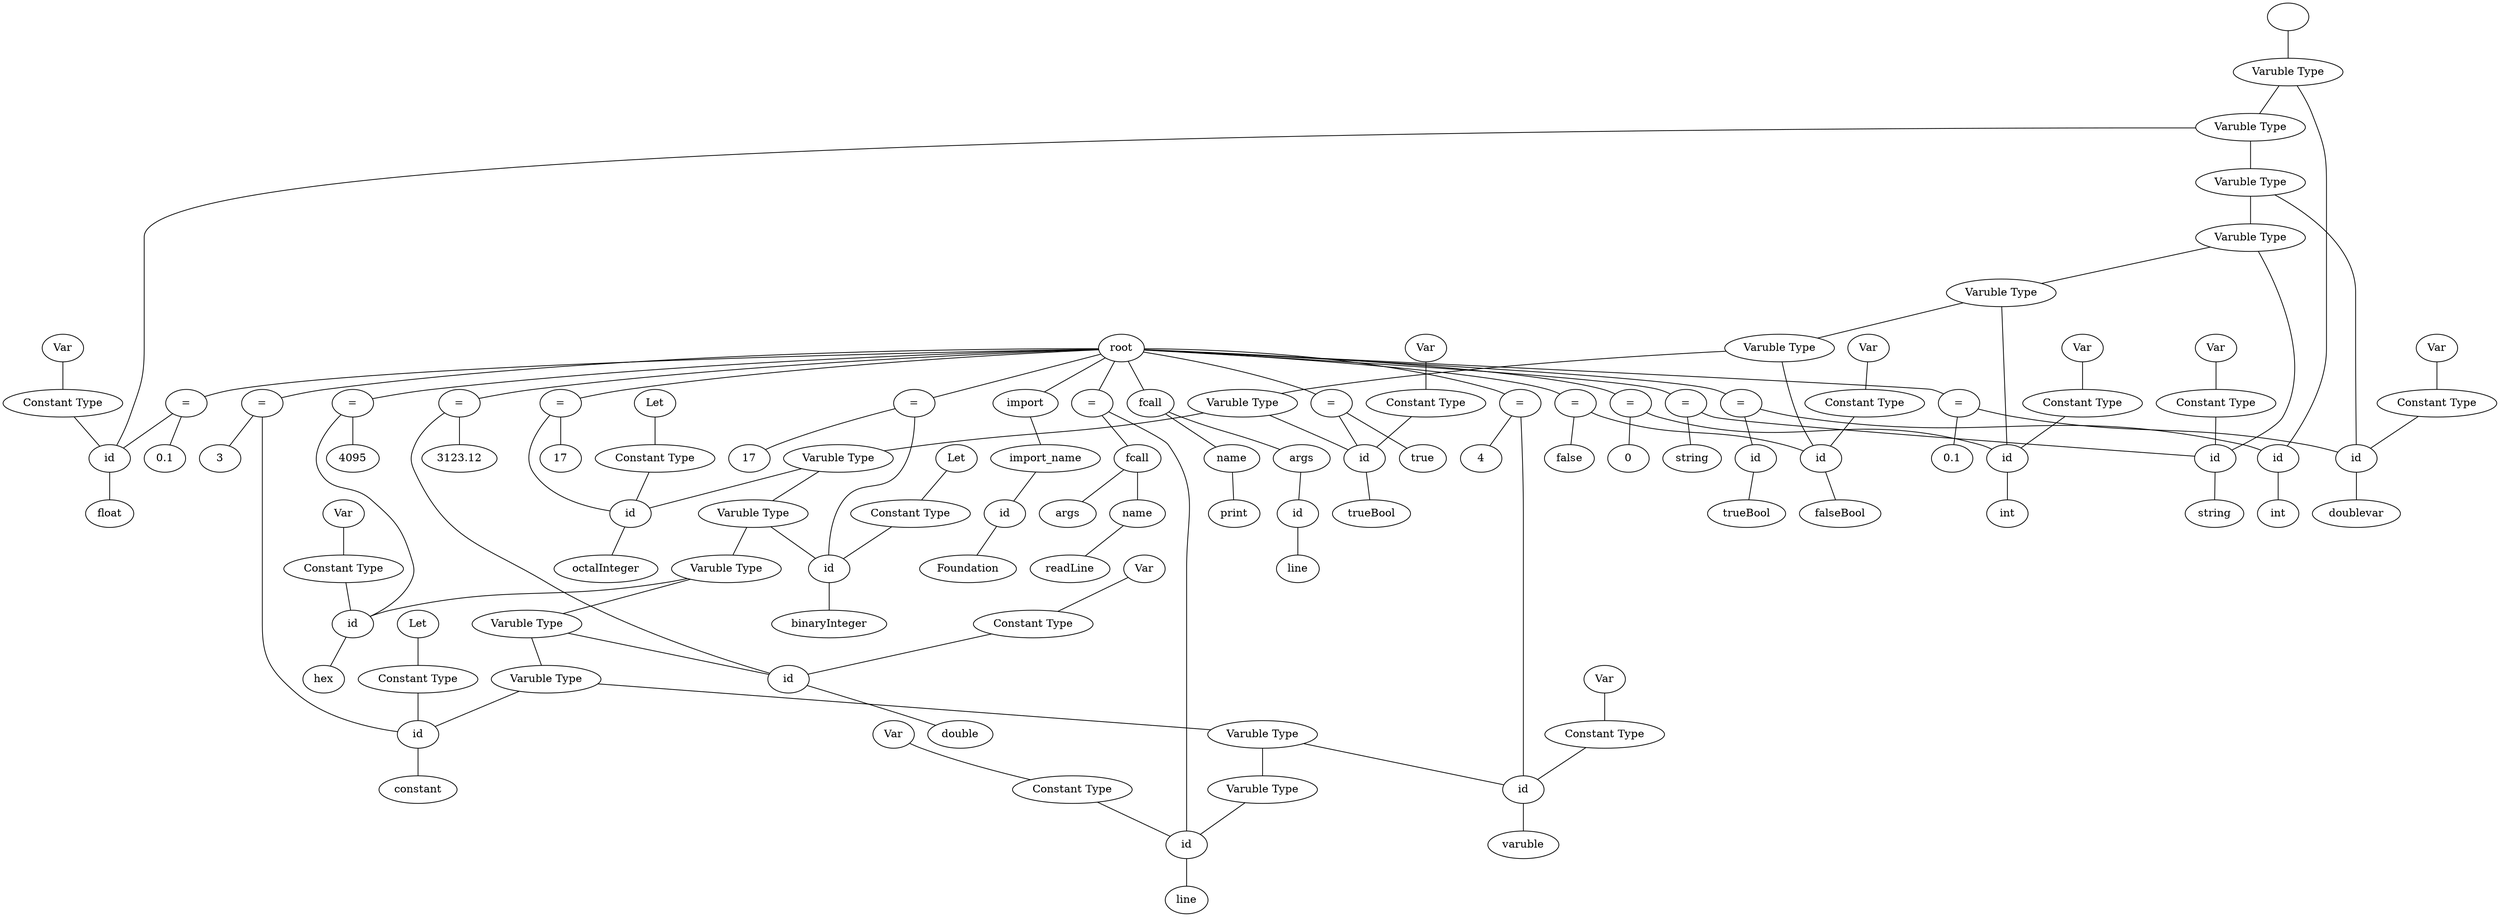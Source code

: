 graph graphname {
root;
import0[label = "import"];
root--import0;
import0name[label = "import_name"];
expr0[label = "id"];
import0name--expr0;
expr1[label = "Foundation"];
expr0--expr1;
import0--import0name;
assign0[label = "="];
root--assign0;
expr2[label = "id"];
assign0--expr2;
type0[label = "Varuble Type"];
type0--expr2;
type1[label = "String"];
type1--type0;
consttype0[label = "Constant Type"];
consttype0--expr2;
consttype1[label = "Var"];
consttype1--consttype0;
expr3[label = "line"];
expr2--expr3;
expr4[label = "fcall"];
assign0--expr4;
expr4name[label = "name"];
expr5[label = "readLine"];
expr4name--expr5;
expr4--expr4name;
expr4args[label = " args "];
expr4 -- expr4args;
expr6[label = "fcall"];
root--expr6;
expr6name[label = "name"];
expr7[label = "print"];
expr6name--expr7;
expr6--expr6name;
expr6args[label = " args "];
expr6 -- expr6args;
expr8[label = "id"];
expr6args--expr8;
expr9[label = "line"];
expr8--expr9;
assign1[label = "="];
root--assign1;
expr10[label = "id"];
assign1--expr10;
type1[label = "Varuble Type"];
type1--expr10;
type2[label = "Int"];
type2--type1;
consttype2[label = "Constant Type"];
consttype2--expr10;
consttype3[label = "Var"];
consttype3--consttype2;
expr11[label = "varuble"];
expr10--expr11;
expr12[label = "4"];
assign1--expr12;
assign2[label = "="];
root--assign2;
expr13[label = "id"];
assign2--expr13;
type2[label = "Varuble Type"];
type2--expr13;
type3[label = "Int"];
type3--type2;
consttype4[label = "Constant Type"];
consttype4--expr13;
consttype5[label = "Let"];
consttype5--consttype4;
expr14[label = "constant"];
expr13--expr14;
expr15[label = "3"];
assign2--expr15;
assign3[label = "="];
root--assign3;
expr16[label = "id"];
assign3--expr16;
type3[label = "Varuble Type"];
type3--expr16;
type4[label = "Double"];
type4--type3;
consttype6[label = "Constant Type"];
consttype6--expr16;
consttype7[label = "Var"];
consttype7--consttype6;
expr17[label = "double"];
expr16--expr17;
expr18[label = "3123.12"];
assign3--expr18;
assign4[label = "="];
root--assign4;
expr19[label = "id"];
assign4--expr19;
type4[label = "Varuble Type"];
type4--expr19;
type5[label = "Int"];
type5--type4;
consttype8[label = "Constant Type"];
consttype8--expr19;
consttype9[label = "Var"];
consttype9--consttype8;
expr20[label = "hex"];
expr19--expr20;
expr21[label = "4095"];
assign4--expr21;
assign5[label = "="];
root--assign5;
expr22[label = "id"];
assign5--expr22;
type5[label = "Varuble Type"];
type5--expr22;
type6[label = "Int"];
type6--type5;
consttype10[label = "Constant Type"];
consttype10--expr22;
consttype11[label = "Let"];
consttype11--consttype10;
expr23[label = "binaryInteger"];
expr22--expr23;
expr24[label = "17"];
assign5--expr24;
assign6[label = "="];
root--assign6;
expr25[label = "id"];
assign6--expr25;
type6[label = "Varuble Type"];
type6--expr25;
type7[label = "Int"];
type7--type6;
consttype12[label = "Constant Type"];
consttype12--expr25;
consttype13[label = "Let"];
consttype13--consttype12;
expr26[label = "octalInteger"];
expr25--expr26;
expr27[label = "17"];
assign6--expr27;
assign7[label = "="];
root--assign7;
expr28[label = "id"];
assign7--expr28;
type7[label = "Varuble Type"];
type7--expr28;
type8[label = "Bool"];
type8--type7;
consttype14[label = "Constant Type"];
consttype14--expr28;
consttype15[label = "Var"];
consttype15--consttype14;
expr29[label = "trueBool"];
expr28--expr29;
expr30[label = "true"];
assign7--expr30;
assign8[label = "="];
root--assign8;
expr31[label = "id"];
assign8--expr31;
type8[label = "Varuble Type"];
type8--expr31;
type9[label = "Bool"];
type9--type8;
consttype16[label = "Constant Type"];
consttype16--expr31;
consttype17[label = "Var"];
consttype17--consttype16;
expr32[label = "falseBool"];
expr31--expr32;
expr33[label = "false"];
assign8--expr33;
assign9[label = "="];
root--assign9;
expr34[label = "id"];
assign9--expr34;
type9[label = "Varuble Type"];
type9--expr34;
type10[label = "Int"];
type10--type9;
consttype18[label = "Constant Type"];
consttype18--expr34;
consttype19[label = "Var"];
consttype19--consttype18;
expr35[label = "int"];
expr34--expr35;
expr36[label = "0"];
assign9--expr36;
assign10[label = "="];
root--assign10;
expr37[label = "id"];
assign10--expr37;
type10[label = "Varuble Type"];
type10--expr37;
type11[label = "String"];
type11--type10;
consttype20[label = "Constant Type"];
consttype20--expr37;
consttype21[label = "Var"];
consttype21--consttype20;
expr38[label = "string"];
expr37--expr38;
expr39[label = "string"];
assign10--expr39;
assign11[label = "="];
root--assign11;
expr40[label = "id"];
assign11--expr40;
type11[label = "Varuble Type"];
type11--expr40;
type12[label = "Double"];
type12--type11;
consttype22[label = "Constant Type"];
consttype22--expr40;
consttype23[label = "Var"];
consttype23--consttype22;
expr41[label = "doublevar"];
expr40--expr41;
expr42[label = "0.1"];
assign11--expr42;
assign12[label = "="];
root--assign12;
expr43[label = "id"];
assign12--expr43;
type12[label = "Varuble Type"];
type12--expr43;
type13[label = "Float"];
type13--type12;
consttype24[label = "Constant Type"];
consttype24--expr43;
consttype25[label = "Var"];
consttype25--consttype24;
expr44[label = "float"];
expr43--expr44;
expr45[label = "0.1"];
assign12--expr45;
assign13[label = "="];
root--assign13;
expr46[label = "id"];
assign13--expr46;
type13[label = "Varuble Type"];
type13--expr46;
type14[label = ""];
type14--type13;
expr47[label = "int"];
expr46--expr47;
expr48[label = "id"];
assign13--expr48;
expr49[label = "trueBool"];
expr48--expr49;
}
